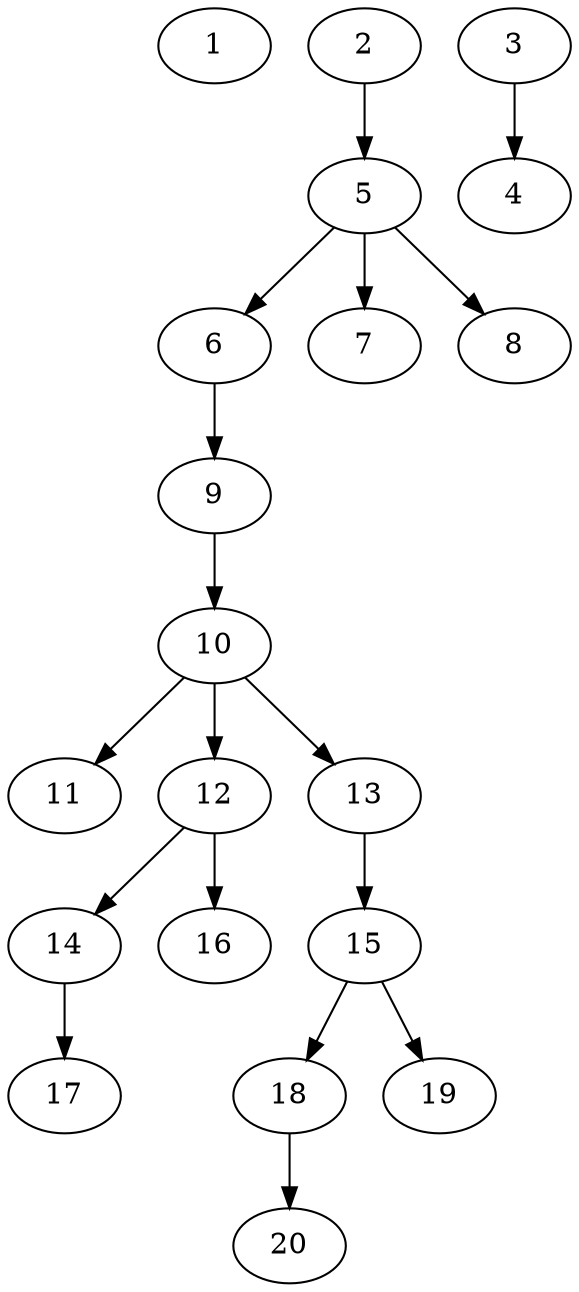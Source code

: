 // DAG automatically generated by daggen at Sat Jul 27 15:34:46 2019
// ./daggen --dot -n 20 --ccr 0.3 --fat 0.4 --regular 0.5 --density 0.4 --mindata 5242880 --maxdata 52428800 
digraph G {
  1 [size="121617067", alpha="0.09", expect_size="36485120"] 
  2 [size="174097067", alpha="0.11", expect_size="52229120"] 
  2 -> 5 [size ="52229120"]
  3 [size="93364907", alpha="0.05", expect_size="28009472"] 
  3 -> 4 [size ="28009472"]
  4 [size="124043947", alpha="0.06", expect_size="37213184"] 
  5 [size="105994240", alpha="0.15", expect_size="31798272"] 
  5 -> 6 [size ="31798272"]
  5 -> 7 [size ="31798272"]
  5 -> 8 [size ="31798272"]
  6 [size="23780693", alpha="0.00", expect_size="7134208"] 
  6 -> 9 [size ="7134208"]
  7 [size="46731947", alpha="0.18", expect_size="14019584"] 
  8 [size="121067520", alpha="0.05", expect_size="36320256"] 
  9 [size="80950613", alpha="0.08", expect_size="24285184"] 
  9 -> 10 [size ="24285184"]
  10 [size="21131947", alpha="0.19", expect_size="6339584"] 
  10 -> 11 [size ="6339584"]
  10 -> 12 [size ="6339584"]
  10 -> 13 [size ="6339584"]
  11 [size="127010133", alpha="0.05", expect_size="38103040"] 
  12 [size="41263787", alpha="0.19", expect_size="12379136"] 
  12 -> 14 [size ="12379136"]
  12 -> 16 [size ="12379136"]
  13 [size="130583893", alpha="0.13", expect_size="39175168"] 
  13 -> 15 [size ="39175168"]
  14 [size="170079573", alpha="0.01", expect_size="51023872"] 
  14 -> 17 [size ="51023872"]
  15 [size="61914453", alpha="0.10", expect_size="18574336"] 
  15 -> 18 [size ="18574336"]
  15 -> 19 [size ="18574336"]
  16 [size="22685013", alpha="0.14", expect_size="6805504"] 
  17 [size="26112000", alpha="0.09", expect_size="7833600"] 
  18 [size="171461973", alpha="0.18", expect_size="51438592"] 
  18 -> 20 [size ="51438592"]
  19 [size="53927253", alpha="0.09", expect_size="16178176"] 
  20 [size="115582293", alpha="0.13", expect_size="34674688"] 
}
